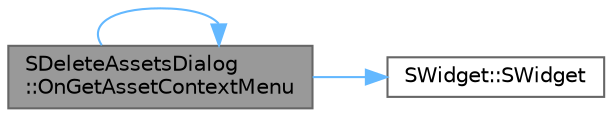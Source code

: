 digraph "SDeleteAssetsDialog::OnGetAssetContextMenu"
{
 // INTERACTIVE_SVG=YES
 // LATEX_PDF_SIZE
  bgcolor="transparent";
  edge [fontname=Helvetica,fontsize=10,labelfontname=Helvetica,labelfontsize=10];
  node [fontname=Helvetica,fontsize=10,shape=box,height=0.2,width=0.4];
  rankdir="LR";
  Node1 [id="Node000001",label="SDeleteAssetsDialog\l::OnGetAssetContextMenu",height=0.2,width=0.4,color="gray40", fillcolor="grey60", style="filled", fontcolor="black",tooltip="Handler for when an asset context menu has been requested."];
  Node1 -> Node2 [id="edge1_Node000001_Node000002",color="steelblue1",style="solid",tooltip=" "];
  Node2 [id="Node000002",label="SWidget::SWidget",height=0.2,width=0.4,color="grey40", fillcolor="white", style="filled",URL="$dd/de2/classSWidget.html#a6b119d4135a2b60fd323691774945122",tooltip="Hidden default constructor."];
  Node1 -> Node1 [id="edge2_Node000001_Node000001",color="steelblue1",style="solid",tooltip=" "];
}
